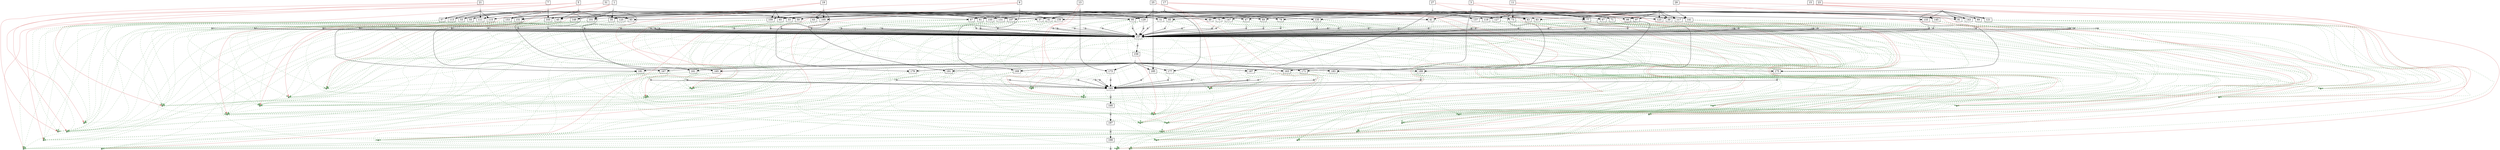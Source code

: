 strict digraph  {
	node [label="\N"];
	1	 [height=0,
		shape=rect,
		size=13.24,
		width=0];
	2	 [fillcolor=gray,
		height=0.1,
		label="",
		shape=rect,
		size=0,
		style=filled,
		width=0.1];
	1 -> 2	 [color=gray,
		size=12559676.0];
	201	 [fillcolor="#88bb88",
		height=0.1,
		label="",
		shape=rect,
		size=0,
		style=filled,
		width=0.1];
	1 -> 201	 [color="#dd7777",
		size=3595244.0,
		weight=0];
	202	 [fillcolor="#88bb88",
		height=0.1,
		label="",
		shape=rect,
		size=0,
		style=filled,
		width=0.1];
	1 -> 202	 [color="#dd7777",
		size=3595244.0,
		weight=0];
	33	 [height=0,
		shape=rect,
		size=10.71,
		width=0];
	2 -> 33	 [size=0];
	35	 [height=0,
		shape=rect,
		size=10.65,
		width=0];
	2 -> 35	 [size=0];
	37	 [height=0,
		shape=rect,
		size=10.62,
		width=0];
	2 -> 37	 [size=0];
	101	 [height=0,
		shape=rect,
		size=10.54,
		width=0];
	2 -> 101	 [size=0];
	111	 [height=0,
		shape=rect,
		size=10.59,
		width=0];
	2 -> 111	 [size=0];
	149	 [height=0,
		shape=rect,
		size=10.7,
		width=0];
	2 -> 149	 [size=0];
	161	 [height=0,
		shape=rect,
		size=10.48,
		width=0];
	2 -> 161	 [size=0];
	3	 [height=0,
		shape=rect,
		size=13.52,
		width=0];
	4	 [fillcolor=gray,
		height=0.1,
		label="",
		shape=rect,
		size=0,
		style=filled,
		width=0.1];
	3 -> 4	 [color=gray,
		size=12541930.0];
	203	 [fillcolor="#88bb88",
		height=0.1,
		label="",
		shape=rect,
		size=0,
		style=filled,
		width=0.1];
	3 -> 203	 [color="#dd7777",
		size=3595244.0,
		weight=0];
	204	 [fillcolor="#88bb88",
		height=0.1,
		label="",
		shape=rect,
		size=0,
		style=filled,
		width=0.1];
	3 -> 204	 [color="#dd7777",
		size=3595244.0,
		weight=0];
	4 -> 37	 [size=0];
	39	 [height=0,
		shape=rect,
		size=10.57,
		width=0];
	4 -> 39	 [size=0];
	41	 [height=0,
		shape=rect,
		size=10.63,
		width=0];
	4 -> 41	 [size=0];
	43	 [height=0,
		shape=rect,
		size=10.49,
		width=0];
	4 -> 43	 [size=0];
	67	 [height=0,
		shape=rect,
		size=10.43,
		width=0];
	4 -> 67	 [size=0];
	79	 [height=0,
		shape=rect,
		size=10.59,
		width=0];
	4 -> 79	 [size=0];
	117	 [height=0,
		shape=rect,
		size=10.41,
		width=0];
	4 -> 117	 [size=0];
	163	 [height=0,
		shape=rect,
		size=10.86,
		width=0];
	4 -> 163	 [size=0];
	5	 [height=0,
		shape=rect,
		size=13.8,
		width=0];
	6	 [fillcolor=gray,
		height=0.1,
		label="",
		shape=rect,
		size=0,
		style=filled,
		width=0.1];
	5 -> 6	 [color=gray,
		size=12527704.0];
	205	 [fillcolor="#88bb88",
		height=0.1,
		label="",
		shape=rect,
		size=0,
		style=filled,
		width=0.1];
	5 -> 205	 [color="#dd7777",
		size=3595244.0,
		weight=0];
	206	 [fillcolor="#88bb88",
		height=0.1,
		label="",
		shape=rect,
		size=0,
		style=filled,
		width=0.1];
	5 -> 206	 [color="#dd7777",
		size=3595244.0,
		weight=0];
	45	 [height=0,
		shape=rect,
		size=10.56,
		width=0];
	6 -> 45	 [size=0];
	47	 [height=0,
		shape=rect,
		size=10.52,
		width=0];
	6 -> 47	 [size=0];
	49	 [height=0,
		shape=rect,
		size=10.4,
		width=0];
	6 -> 49	 [size=0];
	51	 [height=0,
		shape=rect,
		size=10.62,
		width=0];
	6 -> 51	 [size=0];
	53	 [height=0,
		shape=rect,
		size=10.49,
		width=0];
	6 -> 53	 [size=0];
	113	 [height=0,
		shape=rect,
		size=10.65,
		width=0];
	6 -> 113	 [size=0];
	151	 [height=0,
		shape=rect,
		size=10.59,
		width=0];
	6 -> 151	 [size=0];
	165	 [height=0,
		shape=rect,
		size=10.76,
		width=0];
	6 -> 165	 [size=0];
	7	 [height=0,
		shape=rect,
		size=13.16,
		width=0];
	8	 [fillcolor=gray,
		height=0.1,
		label="",
		shape=rect,
		size=0,
		style=filled,
		width=0.1];
	7 -> 8	 [color=gray,
		size=12561190.0];
	207	 [fillcolor="#88bb88",
		height=0.1,
		label="",
		shape=rect,
		size=0,
		style=filled,
		width=0.1];
	7 -> 207	 [color="#dd7777",
		size=3595244.0,
		weight=0];
	208	 [fillcolor="#88bb88",
		height=0.1,
		label="",
		shape=rect,
		size=0,
		style=filled,
		width=0.1];
	7 -> 208	 [color="#dd7777",
		size=3595244.0,
		weight=0];
	8 -> 53	 [size=0];
	55	 [height=0,
		shape=rect,
		size=10.75,
		width=0];
	8 -> 55	 [size=0];
	57	 [height=0,
		shape=rect,
		size=10.6,
		width=0];
	8 -> 57	 [size=0];
	59	 [height=0,
		shape=rect,
		size=10.71,
		width=0];
	8 -> 59	 [size=0];
	93	 [height=0,
		shape=rect,
		size=10.59,
		width=0];
	8 -> 93	 [size=0];
	103	 [height=0,
		shape=rect,
		size=10.57,
		width=0];
	8 -> 103	 [size=0];
	125	 [height=0,
		shape=rect,
		size=10.74,
		width=0];
	8 -> 125	 [size=0];
	153	 [height=0,
		shape=rect,
		size=10.55,
		width=0];
	8 -> 153	 [size=0];
	167	 [height=0,
		shape=rect,
		size=10.61,
		width=0];
	8 -> 167	 [size=0];
	9	 [height=0,
		shape=rect,
		size=13.64,
		width=0];
	10	 [fillcolor=gray,
		height=0.1,
		label="",
		shape=rect,
		size=0,
		style=filled,
		width=0.1];
	9 -> 10	 [color=gray,
		size=12554502.0];
	209	 [fillcolor="#88bb88",
		height=0.1,
		label="",
		shape=rect,
		size=0,
		style=filled,
		width=0.1];
	9 -> 209	 [color="#dd7777",
		size=3595244.0,
		weight=0];
	210	 [fillcolor="#88bb88",
		height=0.1,
		label="",
		shape=rect,
		size=0,
		style=filled,
		width=0.1];
	9 -> 210	 [color="#dd7777",
		size=3595244.0,
		weight=0];
	10 -> 45	 [size=0];
	61	 [height=0,
		shape=rect,
		size=10.78,
		width=0];
	10 -> 61	 [size=0];
	63	 [height=0,
		shape=rect,
		size=10.54,
		width=0];
	10 -> 63	 [size=0];
	65	 [height=0,
		shape=rect,
		size=10.69,
		width=0];
	10 -> 65	 [size=0];
	69	 [height=0,
		shape=rect,
		size=10.68,
		width=0];
	10 -> 69	 [size=0];
	95	 [height=0,
		shape=rect,
		size=10.69,
		width=0];
	10 -> 95	 [size=0];
	105	 [height=0,
		shape=rect,
		size=10.51,
		width=0];
	10 -> 105	 [size=0];
	119	 [height=0,
		shape=rect,
		size=10.55,
		width=0];
	10 -> 119	 [size=0];
	169	 [height=0,
		shape=rect,
		size=10.79,
		width=0];
	10 -> 169	 [size=0];
	11	 [height=0,
		shape=rect,
		size=13.66,
		width=0];
	12	 [fillcolor=gray,
		height=0.1,
		label="",
		shape=rect,
		size=0,
		style=filled,
		width=0.1];
	11 -> 12	 [color=gray,
		size=12520938.0];
	211	 [fillcolor="#88bb88",
		height=0.1,
		label="",
		shape=rect,
		size=0,
		style=filled,
		width=0.1];
	11 -> 211	 [color="#dd7777",
		size=3595244.0,
		weight=0];
	212	 [fillcolor="#88bb88",
		height=0.1,
		label="",
		shape=rect,
		size=0,
		style=filled,
		width=0.1];
	11 -> 212	 [color="#dd7777",
		size=3595244.0,
		weight=0];
	12 -> 67	 [size=0];
	12 -> 69	 [size=0];
	71	 [height=0,
		shape=rect,
		size=10.47,
		width=0];
	12 -> 71	 [size=0];
	73	 [height=0,
		shape=rect,
		size=10.59,
		width=0];
	12 -> 73	 [size=0];
	75	 [height=0,
		shape=rect,
		size=10.52,
		width=0];
	12 -> 75	 [size=0];
	77	 [height=0,
		shape=rect,
		size=10.82,
		width=0];
	12 -> 77	 [size=0];
	127	 [height=0,
		shape=rect,
		size=10.72,
		width=0];
	12 -> 127	 [size=0];
	141	 [height=0,
		shape=rect,
		size=10.51,
		width=0];
	12 -> 141	 [size=0];
	171	 [height=0,
		shape=rect,
		size=10.58,
		width=0];
	12 -> 171	 [size=0];
	13	 [height=0,
		shape=rect,
		size=13.67,
		width=0];
	14	 [fillcolor=gray,
		height=0.1,
		label="",
		shape=rect,
		size=0,
		style=filled,
		width=0.1];
	13 -> 14	 [color=gray,
		size=12539372.0];
	213	 [fillcolor="#88bb88",
		height=0.1,
		label="",
		shape=rect,
		size=0,
		style=filled,
		width=0.1];
	13 -> 213	 [color="#dd7777",
		size=3595244.0,
		weight=0];
	214	 [fillcolor="#88bb88",
		height=0.1,
		label="",
		shape=rect,
		size=0,
		style=filled,
		width=0.1];
	13 -> 214	 [color="#dd7777",
		size=3595244.0,
		weight=0];
	14 -> 33	 [size=0];
	14 -> 61	 [size=0];
	14 -> 79	 [size=0];
	81	 [height=0,
		shape=rect,
		size=10.64,
		width=0];
	14 -> 81	 [size=0];
	83	 [height=0,
		shape=rect,
		size=10.73,
		width=0];
	14 -> 83	 [size=0];
	85	 [height=0,
		shape=rect,
		size=10.56,
		width=0];
	14 -> 85	 [size=0];
	87	 [height=0,
		shape=rect,
		size=10.68,
		width=0];
	14 -> 87	 [size=0];
	129	 [height=0,
		shape=rect,
		size=10.58,
		width=0];
	14 -> 129	 [size=0];
	173	 [height=0,
		shape=rect,
		size=10.68,
		width=0];
	14 -> 173	 [size=0];
	15	 [height=0,
		shape=rect,
		size=13.33,
		width=0];
	16	 [fillcolor=gray,
		height=0.1,
		label="",
		shape=rect,
		size=0,
		style=filled,
		width=0.1];
	15 -> 16	 [color=gray,
		size=12544410.0];
	215	 [fillcolor="#88bb88",
		height=0.1,
		label="",
		shape=rect,
		size=0,
		style=filled,
		width=0.1];
	15 -> 215	 [color="#dd7777",
		size=3595244.0,
		weight=0];
	216	 [fillcolor="#88bb88",
		height=0.1,
		label="",
		shape=rect,
		size=0,
		style=filled,
		width=0.1];
	15 -> 216	 [color="#dd7777",
		size=3595244.0,
		weight=0];
	16 -> 47	 [size=0];
	89	 [height=0,
		shape=rect,
		size=10.57,
		width=0];
	16 -> 89	 [size=0];
	91	 [height=0,
		shape=rect,
		size=10.66,
		width=0];
	16 -> 91	 [size=0];
	121	 [height=0,
		shape=rect,
		size=10.72,
		width=0];
	16 -> 121	 [size=0];
	133	 [height=0,
		shape=rect,
		size=10.53,
		width=0];
	16 -> 133	 [size=0];
	143	 [height=0,
		shape=rect,
		size=10.48,
		width=0];
	16 -> 143	 [size=0];
	175	 [height=0,
		shape=rect,
		size=10.72,
		width=0];
	16 -> 175	 [size=0];
	17	 [height=0,
		shape=rect,
		size=13.17,
		width=0];
	18	 [fillcolor=gray,
		height=0.1,
		label="",
		shape=rect,
		size=0,
		style=filled,
		width=0.1];
	17 -> 18	 [color=gray,
		size=12548296.0];
	217	 [fillcolor="#88bb88",
		height=0.1,
		label="",
		shape=rect,
		size=0,
		style=filled,
		width=0.1];
	17 -> 217	 [color="#dd7777",
		size=3595244.0,
		weight=0];
	218	 [fillcolor="#88bb88",
		height=0.1,
		label="",
		shape=rect,
		size=0,
		style=filled,
		width=0.1];
	17 -> 218	 [color="#dd7777",
		size=3595244.0,
		weight=0];
	18 -> 73	 [size=0];
	18 -> 93	 [size=0];
	18 -> 95	 [size=0];
	97	 [height=0,
		shape=rect,
		size=10.66,
		width=0];
	18 -> 97	 [size=0];
	99	 [height=0,
		shape=rect,
		size=10.48,
		width=0];
	18 -> 99	 [size=0];
	107	 [height=0,
		shape=rect,
		size=10.66,
		width=0];
	18 -> 107	 [size=0];
	155	 [height=0,
		shape=rect,
		size=10.52,
		width=0];
	18 -> 155	 [size=0];
	177	 [height=0,
		shape=rect,
		size=10.92,
		width=0];
	18 -> 177	 [size=0];
	19	 [height=0,
		shape=rect,
		size=13.35,
		width=0];
	20	 [fillcolor=gray,
		height=0.1,
		label="",
		shape=rect,
		size=0,
		style=filled,
		width=0.1];
	19 -> 20	 [color=gray,
		size=12561930.0];
	219	 [fillcolor="#88bb88",
		height=0.1,
		label="",
		shape=rect,
		size=0,
		style=filled,
		width=0.1];
	19 -> 219	 [color="#dd7777",
		size=3595244.0,
		weight=0];
	220	 [fillcolor="#88bb88",
		height=0.1,
		label="",
		shape=rect,
		size=0,
		style=filled,
		width=0.1];
	19 -> 220	 [color="#dd7777",
		size=3595244.0,
		weight=0];
	20 -> 35	 [size=0];
	20 -> 63	 [size=0];
	20 -> 75	 [size=0];
	20 -> 81	 [size=0];
	20 -> 101	 [size=0];
	20 -> 103	 [size=0];
	20 -> 105	 [size=0];
	20 -> 107	 [size=0];
	109	 [height=0,
		shape=rect,
		size=10.53,
		width=0];
	20 -> 109	 [size=0];
	131	 [height=0,
		shape=rect,
		size=10.74,
		width=0];
	20 -> 131	 [size=0];
	179	 [height=0,
		shape=rect,
		size=11.01,
		width=0];
	20 -> 179	 [size=0];
	21	 [height=0,
		shape=rect,
		size=13.41,
		width=0];
	22	 [fillcolor=gray,
		height=0.1,
		label="",
		shape=rect,
		size=0,
		style=filled,
		width=0.1];
	21 -> 22	 [color=gray,
		size=12562628.0];
	221	 [fillcolor="#88bb88",
		height=0.1,
		label="",
		shape=rect,
		size=0,
		style=filled,
		width=0.1];
	21 -> 221	 [color="#dd7777",
		size=3595244.0,
		weight=0];
	222	 [fillcolor="#88bb88",
		height=0.1,
		label="",
		shape=rect,
		size=0,
		style=filled,
		width=0.1];
	21 -> 222	 [color="#dd7777",
		size=3595244.0,
		weight=0];
	22 -> 57	 [size=0];
	22 -> 111	 [size=0];
	22 -> 113	 [size=0];
	115	 [height=0,
		shape=rect,
		size=10.54,
		width=0];
	22 -> 115	 [size=0];
	181	 [height=0,
		shape=rect,
		size=10.81,
		width=0];
	22 -> 181	 [size=0];
	23	 [height=0,
		shape=rect,
		size=13.61,
		width=0];
	24	 [fillcolor=gray,
		height=0.1,
		label="",
		shape=rect,
		size=0,
		style=filled,
		width=0.1];
	23 -> 24	 [color=gray,
		size=12573170.0];
	223	 [fillcolor="#88bb88",
		height=0.1,
		label="",
		shape=rect,
		size=0,
		style=filled,
		width=0.1];
	23 -> 223	 [color="#dd7777",
		size=3595244.0,
		weight=0];
	224	 [fillcolor="#88bb88",
		height=0.1,
		label="",
		shape=rect,
		size=0,
		style=filled,
		width=0.1];
	23 -> 224	 [color="#dd7777",
		size=3595244.0,
		weight=0];
	24 -> 39	 [size=0];
	24 -> 49	 [size=0];
	24 -> 83	 [size=0];
	24 -> 97	 [size=0];
	24 -> 117	 [size=0];
	24 -> 119	 [size=0];
	24 -> 121	 [size=0];
	123	 [height=0,
		shape=rect,
		size=10.53,
		width=0];
	24 -> 123	 [size=0];
	145	 [height=0,
		shape=rect,
		size=10.67,
		width=0];
	24 -> 145	 [size=0];
	183	 [height=0,
		shape=rect,
		size=11.04,
		width=0];
	24 -> 183	 [size=0];
	25	 [height=0,
		shape=rect,
		size=13.45,
		width=0];
	26	 [fillcolor=gray,
		height=0.1,
		label="",
		shape=rect,
		size=0,
		style=filled,
		width=0.1];
	25 -> 26	 [color=gray,
		size=12569920.0];
	225	 [fillcolor="#88bb88",
		height=0.1,
		label="",
		shape=rect,
		size=0,
		style=filled,
		width=0.1];
	25 -> 225	 [color="#dd7777",
		size=3595244.0,
		weight=0];
	226	 [fillcolor="#88bb88",
		height=0.1,
		label="",
		shape=rect,
		size=0,
		style=filled,
		width=0.1];
	25 -> 226	 [color="#dd7777",
		size=3595244.0,
		weight=0];
	26 -> 41	 [size=0];
	26 -> 125	 [size=0];
	26 -> 127	 [size=0];
	26 -> 129	 [size=0];
	26 -> 131	 [size=0];
	135	 [height=0,
		shape=rect,
		size=10.42,
		width=0];
	26 -> 135	 [size=0];
	185	 [height=0,
		shape=rect,
		size=10.78,
		width=0];
	26 -> 185	 [size=0];
	27	 [height=0,
		shape=rect,
		size=13.67,
		width=0];
	28	 [fillcolor=gray,
		height=0.1,
		label="",
		shape=rect,
		size=0,
		style=filled,
		width=0.1];
	27 -> 28	 [color=gray,
		size=12533066.0];
	227	 [fillcolor="#88bb88",
		height=0.1,
		label="",
		shape=rect,
		size=0,
		style=filled,
		width=0.1];
	27 -> 227	 [color="#dd7777",
		size=3595244.0,
		weight=0];
	228	 [fillcolor="#88bb88",
		height=0.1,
		label="",
		shape=rect,
		size=0,
		style=filled,
		width=0.1];
	27 -> 228	 [color="#dd7777",
		size=3595244.0,
		weight=0];
	28 -> 43	 [size=0];
	28 -> 59	 [size=0];
	28 -> 77	 [size=0];
	28 -> 85	 [size=0];
	28 -> 123	 [size=0];
	28 -> 133	 [size=0];
	28 -> 135	 [size=0];
	137	 [height=0,
		shape=rect,
		size=10.63,
		width=0];
	28 -> 137	 [size=0];
	139	 [height=0,
		shape=rect,
		size=10.48,
		width=0];
	28 -> 139	 [size=0];
	187	 [height=0,
		shape=rect,
		size=10.66,
		width=0];
	28 -> 187	 [size=0];
	29	 [height=0,
		shape=rect,
		size=13.76,
		width=0];
	30	 [fillcolor=gray,
		height=0.1,
		label="",
		shape=rect,
		size=0,
		style=filled,
		width=0.1];
	29 -> 30	 [color=gray,
		size=12571720.0];
	229	 [fillcolor="#88bb88",
		height=0.1,
		label="",
		shape=rect,
		size=0,
		style=filled,
		width=0.1];
	29 -> 229	 [color="#dd7777",
		size=3595244.0,
		weight=0];
	230	 [fillcolor="#88bb88",
		height=0.1,
		label="",
		shape=rect,
		size=0,
		style=filled,
		width=0.1];
	29 -> 230	 [color="#dd7777",
		size=3595244.0,
		weight=0];
	30 -> 51	 [size=0];
	30 -> 91	 [size=0];
	30 -> 99	 [size=0];
	30 -> 141	 [size=0];
	30 -> 143	 [size=0];
	30 -> 145	 [size=0];
	147	 [height=0,
		shape=rect,
		size=10.56,
		width=0];
	30 -> 147	 [size=0];
	189	 [height=0,
		shape=rect,
		size=10.76,
		width=0];
	30 -> 189	 [size=0];
	31	 [height=0,
		shape=rect,
		size=13.49,
		width=0];
	32	 [fillcolor=gray,
		height=0.1,
		label="",
		shape=rect,
		size=0,
		style=filled,
		width=0.1];
	31 -> 32	 [color=gray,
		size=12518808.0];
	231	 [fillcolor="#88bb88",
		height=0.1,
		label="",
		shape=rect,
		size=0,
		style=filled,
		width=0.1];
	31 -> 231	 [color="#dd7777",
		size=3595244.0,
		weight=0];
	232	 [fillcolor="#88bb88",
		height=0.1,
		label="",
		shape=rect,
		size=0,
		style=filled,
		width=0.1];
	31 -> 232	 [color="#dd7777",
		size=3595244.0,
		weight=0];
	32 -> 65	 [size=0];
	32 -> 87	 [size=0];
	32 -> 109	 [size=0];
	32 -> 115	 [size=0];
	32 -> 139	 [size=0];
	32 -> 147	 [size=0];
	32 -> 149	 [size=0];
	32 -> 151	 [size=0];
	32 -> 153	 [size=0];
	32 -> 155	 [size=0];
	191	 [height=0,
		shape=rect,
		size=10.77,
		width=0];
	32 -> 191	 [size=0];
	34	 [fillcolor=gray,
		height=0.1,
		label="",
		shape=rect,
		size=0,
		style=filled,
		width=0.1];
	33 -> 34	 [color=gray,
		size=16852804.0];
	33 -> 201	 [color="#77aa77",
		size=0,
		style=dashed,
		weight=0];
	33 -> 202	 [color="#77aa77",
		size=0,
		style=dashed,
		weight=0];
	33 -> 213	 [color="#77aa77",
		size=0,
		style=dashed,
		weight=0];
	33 -> 214	 [color="#77aa77",
		size=0,
		style=dashed,
		weight=0];
	157	 [height=0,
		shape=rect,
		size=4.96,
		width=0];
	34 -> 157	 [size=198220.0];
	36	 [fillcolor=gray,
		height=0.1,
		label="",
		shape=rect,
		size=0,
		style=filled,
		width=0.1];
	35 -> 36	 [color=gray,
		size=16875362.0];
	35 -> 201	 [color="#77aa77",
		size=0,
		style=dashed,
		weight=0];
	35 -> 202	 [color="#77aa77",
		size=0,
		style=dashed,
		weight=0];
	35 -> 219	 [color="#77aa77",
		size=0,
		style=dashed,
		weight=0];
	35 -> 220	 [color="#77aa77",
		size=0,
		style=dashed,
		weight=0];
	36 -> 157	 [size=198220.0];
	38	 [fillcolor=gray,
		height=0.1,
		label="",
		shape=rect,
		size=0,
		style=filled,
		width=0.1];
	37 -> 38	 [color=gray,
		size=16855362.0];
	37 -> 201	 [color="#77aa77",
		size=0,
		style=dashed,
		weight=0];
	37 -> 202	 [color="#77aa77",
		size=0,
		style=dashed,
		weight=0];
	37 -> 203	 [color="#77aa77",
		size=0,
		style=dashed,
		weight=0];
	37 -> 204	 [color="#77aa77",
		size=0,
		style=dashed,
		weight=0];
	38 -> 157	 [size=198220.0];
	40	 [fillcolor=gray,
		height=0.1,
		label="",
		shape=rect,
		size=0,
		style=filled,
		width=0.1];
	39 -> 40	 [color=gray,
		size=16868856.0];
	39 -> 203	 [color="#77aa77",
		size=0,
		style=dashed,
		weight=0];
	39 -> 204	 [color="#77aa77",
		size=0,
		style=dashed,
		weight=0];
	39 -> 223	 [color="#77aa77",
		size=0,
		style=dashed,
		weight=0];
	39 -> 224	 [color="#77aa77",
		size=0,
		style=dashed,
		weight=0];
	40 -> 157	 [size=198220.0];
	42	 [fillcolor=gray,
		height=0.1,
		label="",
		shape=rect,
		size=0,
		style=filled,
		width=0.1];
	41 -> 42	 [color=gray,
		size=16865606.0];
	41 -> 203	 [color="#77aa77",
		size=0,
		style=dashed,
		weight=0];
	41 -> 204	 [color="#77aa77",
		size=0,
		style=dashed,
		weight=0];
	41 -> 225	 [color="#77aa77",
		size=0,
		style=dashed,
		weight=0];
	41 -> 226	 [color="#77aa77",
		size=0,
		style=dashed,
		weight=0];
	42 -> 157	 [size=198220.0];
	44	 [fillcolor=gray,
		height=0.1,
		label="",
		shape=rect,
		size=0,
		style=filled,
		width=0.1];
	43 -> 44	 [color=gray,
		size=16828752.0];
	43 -> 203	 [color="#77aa77",
		size=0,
		style=dashed,
		weight=0];
	43 -> 204	 [color="#77aa77",
		size=0,
		style=dashed,
		weight=0];
	43 -> 227	 [color="#77aa77",
		size=0,
		style=dashed,
		weight=0];
	43 -> 228	 [color="#77aa77",
		size=0,
		style=dashed,
		weight=0];
	44 -> 157	 [size=198220.0];
	46	 [fillcolor=gray,
		height=0.1,
		label="",
		shape=rect,
		size=0,
		style=filled,
		width=0.1];
	45 -> 46	 [color=gray,
		size=16835962.0];
	45 -> 205	 [color="#77aa77",
		size=0,
		style=dashed,
		weight=0];
	45 -> 206	 [color="#77aa77",
		size=0,
		style=dashed,
		weight=0];
	45 -> 209	 [color="#77aa77",
		size=0,
		style=dashed,
		weight=0];
	45 -> 210	 [color="#77aa77",
		size=0,
		style=dashed,
		weight=0];
	46 -> 157	 [size=198220.0];
	48	 [fillcolor=gray,
		height=0.1,
		label="",
		shape=rect,
		size=0,
		style=filled,
		width=0.1];
	47 -> 48	 [color=gray,
		size=16825870.0];
	47 -> 205	 [color="#77aa77",
		size=0,
		style=dashed,
		weight=0];
	47 -> 206	 [color="#77aa77",
		size=0,
		style=dashed,
		weight=0];
	47 -> 215	 [color="#77aa77",
		size=0,
		style=dashed,
		weight=0];
	47 -> 216	 [color="#77aa77",
		size=0,
		style=dashed,
		weight=0];
	48 -> 157	 [size=198220.0];
	50	 [fillcolor=gray,
		height=0.1,
		label="",
		shape=rect,
		size=0,
		style=filled,
		width=0.1];
	49 -> 50	 [color=gray,
		size=16854630.0];
	49 -> 205	 [color="#77aa77",
		size=0,
		style=dashed,
		weight=0];
	49 -> 206	 [color="#77aa77",
		size=0,
		style=dashed,
		weight=0];
	49 -> 223	 [color="#77aa77",
		size=0,
		style=dashed,
		weight=0];
	49 -> 224	 [color="#77aa77",
		size=0,
		style=dashed,
		weight=0];
	50 -> 157	 [size=198220.0];
	52	 [fillcolor=gray,
		height=0.1,
		label="",
		shape=rect,
		size=0,
		style=filled,
		width=0.1];
	51 -> 52	 [color=gray,
		size=16853180.0];
	51 -> 205	 [color="#77aa77",
		size=0,
		style=dashed,
		weight=0];
	51 -> 206	 [color="#77aa77",
		size=0,
		style=dashed,
		weight=0];
	51 -> 229	 [color="#77aa77",
		size=0,
		style=dashed,
		weight=0];
	51 -> 230	 [color="#77aa77",
		size=0,
		style=dashed,
		weight=0];
	52 -> 157	 [size=198220.0];
	54	 [fillcolor=gray,
		height=0.1,
		label="",
		shape=rect,
		size=0,
		style=filled,
		width=0.1];
	53 -> 54	 [color=gray,
		size=16842650.0];
	53 -> 205	 [color="#77aa77",
		size=0,
		style=dashed,
		weight=0];
	53 -> 206	 [color="#77aa77",
		size=0,
		style=dashed,
		weight=0];
	53 -> 207	 [color="#77aa77",
		size=0,
		style=dashed,
		weight=0];
	53 -> 208	 [color="#77aa77",
		size=0,
		style=dashed,
		weight=0];
	54 -> 157	 [size=198220.0];
	56	 [fillcolor=gray,
		height=0.1,
		label="",
		shape=rect,
		size=0,
		style=filled,
		width=0.1];
	55 -> 56	 [color=gray,
		size=8537330.0];
	55 -> 207	 [color="#77aa77",
		size=0,
		style=dashed,
		weight=0];
	55 -> 208	 [color="#77aa77",
		size=0,
		style=dashed,
		weight=0];
	56 -> 157	 [size=198220.0];
	58	 [fillcolor=gray,
		height=0.1,
		label="",
		shape=rect,
		size=0,
		style=filled,
		width=0.1];
	57 -> 58	 [color=gray,
		size=16877574.0];
	57 -> 207	 [color="#77aa77",
		size=0,
		style=dashed,
		weight=0];
	57 -> 208	 [color="#77aa77",
		size=0,
		style=dashed,
		weight=0];
	57 -> 221	 [color="#77aa77",
		size=0,
		style=dashed,
		weight=0];
	57 -> 222	 [color="#77aa77",
		size=0,
		style=dashed,
		weight=0];
	58 -> 157	 [size=198220.0];
	60	 [fillcolor=gray,
		height=0.1,
		label="",
		shape=rect,
		size=0,
		style=filled,
		width=0.1];
	59 -> 60	 [color=gray,
		size=16848012.0];
	59 -> 207	 [color="#77aa77",
		size=0,
		style=dashed,
		weight=0];
	59 -> 208	 [color="#77aa77",
		size=0,
		style=dashed,
		weight=0];
	59 -> 227	 [color="#77aa77",
		size=0,
		style=dashed,
		weight=0];
	59 -> 228	 [color="#77aa77",
		size=0,
		style=dashed,
		weight=0];
	60 -> 157	 [size=198220.0];
	62	 [fillcolor=gray,
		height=0.1,
		label="",
		shape=rect,
		size=0,
		style=filled,
		width=0.1];
	61 -> 62	 [color=gray,
		size=16847630.0];
	61 -> 209	 [color="#77aa77",
		size=0,
		style=dashed,
		weight=0];
	61 -> 210	 [color="#77aa77",
		size=0,
		style=dashed,
		weight=0];
	61 -> 213	 [color="#77aa77",
		size=0,
		style=dashed,
		weight=0];
	61 -> 214	 [color="#77aa77",
		size=0,
		style=dashed,
		weight=0];
	62 -> 157	 [size=198220.0];
	64	 [fillcolor=gray,
		height=0.1,
		label="",
		shape=rect,
		size=0,
		style=filled,
		width=0.1];
	63 -> 64	 [color=gray,
		size=16870188.0];
	63 -> 209	 [color="#77aa77",
		size=0,
		style=dashed,
		weight=0];
	63 -> 210	 [color="#77aa77",
		size=0,
		style=dashed,
		weight=0];
	63 -> 219	 [color="#77aa77",
		size=0,
		style=dashed,
		weight=0];
	63 -> 220	 [color="#77aa77",
		size=0,
		style=dashed,
		weight=0];
	64 -> 157	 [size=198220.0];
	66	 [fillcolor=gray,
		height=0.1,
		label="",
		shape=rect,
		size=0,
		style=filled,
		width=0.1];
	65 -> 66	 [color=gray,
		size=16827066.0];
	65 -> 209	 [color="#77aa77",
		size=0,
		style=dashed,
		weight=0];
	65 -> 210	 [color="#77aa77",
		size=0,
		style=dashed,
		weight=0];
	65 -> 231	 [color="#77aa77",
		size=0,
		style=dashed,
		weight=0];
	65 -> 232	 [color="#77aa77",
		size=0,
		style=dashed,
		weight=0];
	66 -> 157	 [size=198220.0];
	68	 [fillcolor=gray,
		height=0.1,
		label="",
		shape=rect,
		size=0,
		style=filled,
		width=0.1];
	67 -> 68	 [color=gray,
		size=16816624.0];
	67 -> 203	 [color="#77aa77",
		size=0,
		style=dashed,
		weight=0];
	67 -> 204	 [color="#77aa77",
		size=0,
		style=dashed,
		weight=0];
	67 -> 211	 [color="#77aa77",
		size=0,
		style=dashed,
		weight=0];
	67 -> 212	 [color="#77aa77",
		size=0,
		style=dashed,
		weight=0];
	68 -> 157	 [size=198220.0];
	70	 [fillcolor=gray,
		height=0.1,
		label="",
		shape=rect,
		size=0,
		style=filled,
		width=0.1];
	69 -> 70	 [color=gray,
		size=16829196.0];
	69 -> 209	 [color="#77aa77",
		size=0,
		style=dashed,
		weight=0];
	69 -> 210	 [color="#77aa77",
		size=0,
		style=dashed,
		weight=0];
	69 -> 211	 [color="#77aa77",
		size=0,
		style=dashed,
		weight=0];
	69 -> 212	 [color="#77aa77",
		size=0,
		style=dashed,
		weight=0];
	70 -> 157	 [size=198220.0];
	72	 [fillcolor=gray,
		height=0.1,
		label="",
		shape=rect,
		size=0,
		style=filled,
		width=0.1];
	71 -> 72	 [color=gray,
		size=8497078.0];
	71 -> 211	 [color="#77aa77",
		size=0,
		style=dashed,
		weight=0];
	71 -> 212	 [color="#77aa77",
		size=0,
		style=dashed,
		weight=0];
	72 -> 157	 [size=198220.0];
	74	 [fillcolor=gray,
		height=0.1,
		label="",
		shape=rect,
		size=0,
		style=filled,
		width=0.1];
	73 -> 74	 [color=gray,
		size=16822990.0];
	73 -> 211	 [color="#77aa77",
		size=0,
		style=dashed,
		weight=0];
	73 -> 212	 [color="#77aa77",
		size=0,
		style=dashed,
		weight=0];
	73 -> 217	 [color="#77aa77",
		size=0,
		style=dashed,
		weight=0];
	73 -> 218	 [color="#77aa77",
		size=0,
		style=dashed,
		weight=0];
	74 -> 157	 [size=198220.0];
	76	 [fillcolor=gray,
		height=0.1,
		label="",
		shape=rect,
		size=0,
		style=filled,
		width=0.1];
	75 -> 76	 [color=gray,
		size=16836624.0];
	75 -> 211	 [color="#77aa77",
		size=0,
		style=dashed,
		weight=0];
	75 -> 212	 [color="#77aa77",
		size=0,
		style=dashed,
		weight=0];
	75 -> 219	 [color="#77aa77",
		size=0,
		style=dashed,
		weight=0];
	75 -> 220	 [color="#77aa77",
		size=0,
		style=dashed,
		weight=0];
	76 -> 157	 [size=198220.0];
	78	 [fillcolor=gray,
		height=0.1,
		label="",
		shape=rect,
		size=0,
		style=filled,
		width=0.1];
	77 -> 78	 [color=gray,
		size=16807760.0];
	77 -> 211	 [color="#77aa77",
		size=0,
		style=dashed,
		weight=0];
	77 -> 212	 [color="#77aa77",
		size=0,
		style=dashed,
		weight=0];
	77 -> 227	 [color="#77aa77",
		size=0,
		style=dashed,
		weight=0];
	77 -> 228	 [color="#77aa77",
		size=0,
		style=dashed,
		weight=0];
	78 -> 157	 [size=198220.0];
	80	 [fillcolor=gray,
		height=0.1,
		label="",
		shape=rect,
		size=0,
		style=filled,
		width=0.1];
	79 -> 80	 [color=gray,
		size=16835058.0];
	79 -> 203	 [color="#77aa77",
		size=0,
		style=dashed,
		weight=0];
	79 -> 204	 [color="#77aa77",
		size=0,
		style=dashed,
		weight=0];
	79 -> 213	 [color="#77aa77",
		size=0,
		style=dashed,
		weight=0];
	79 -> 214	 [color="#77aa77",
		size=0,
		style=dashed,
		weight=0];
	80 -> 157	 [size=198220.0];
	82	 [fillcolor=gray,
		height=0.1,
		label="",
		shape=rect,
		size=0,
		style=filled,
		width=0.1];
	81 -> 82	 [color=gray,
		size=16855058.0];
	81 -> 213	 [color="#77aa77",
		size=0,
		style=dashed,
		weight=0];
	81 -> 214	 [color="#77aa77",
		size=0,
		style=dashed,
		weight=0];
	81 -> 219	 [color="#77aa77",
		size=0,
		style=dashed,
		weight=0];
	81 -> 220	 [color="#77aa77",
		size=0,
		style=dashed,
		weight=0];
	82 -> 157	 [size=198220.0];
	84	 [fillcolor=gray,
		height=0.1,
		label="",
		shape=rect,
		size=0,
		style=filled,
		width=0.1];
	83 -> 84	 [color=gray,
		size=16866298.0];
	83 -> 213	 [color="#77aa77",
		size=0,
		style=dashed,
		weight=0];
	83 -> 214	 [color="#77aa77",
		size=0,
		style=dashed,
		weight=0];
	83 -> 223	 [color="#77aa77",
		size=0,
		style=dashed,
		weight=0];
	83 -> 224	 [color="#77aa77",
		size=0,
		style=dashed,
		weight=0];
	84 -> 157	 [size=198220.0];
	86	 [fillcolor=gray,
		height=0.1,
		label="",
		shape=rect,
		size=0,
		style=filled,
		width=0.1];
	85 -> 86	 [color=gray,
		size=16826194.0];
	85 -> 213	 [color="#77aa77",
		size=0,
		style=dashed,
		weight=0];
	85 -> 214	 [color="#77aa77",
		size=0,
		style=dashed,
		weight=0];
	85 -> 227	 [color="#77aa77",
		size=0,
		style=dashed,
		weight=0];
	85 -> 228	 [color="#77aa77",
		size=0,
		style=dashed,
		weight=0];
	86 -> 157	 [size=198220.0];
	88	 [fillcolor=gray,
		height=0.1,
		label="",
		shape=rect,
		size=0,
		style=filled,
		width=0.1];
	87 -> 88	 [color=gray,
		size=16811936.0];
	87 -> 213	 [color="#77aa77",
		size=0,
		style=dashed,
		weight=0];
	87 -> 214	 [color="#77aa77",
		size=0,
		style=dashed,
		weight=0];
	87 -> 231	 [color="#77aa77",
		size=0,
		style=dashed,
		weight=0];
	87 -> 232	 [color="#77aa77",
		size=0,
		style=dashed,
		weight=0];
	88 -> 157	 [size=198220.0];
	90	 [fillcolor=gray,
		height=0.1,
		label="",
		shape=rect,
		size=0,
		style=filled,
		width=0.1];
	89 -> 90	 [color=gray,
		size=8520550.0];
	89 -> 215	 [color="#77aa77",
		size=0,
		style=dashed,
		weight=0];
	89 -> 216	 [color="#77aa77",
		size=0,
		style=dashed,
		weight=0];
	90 -> 157	 [size=198220.0];
	92	 [fillcolor=gray,
		height=0.1,
		label="",
		shape=rect,
		size=0,
		style=filled,
		width=0.1];
	91 -> 92	 [color=gray,
		size=16869886.0];
	91 -> 215	 [color="#77aa77",
		size=0,
		style=dashed,
		weight=0];
	91 -> 216	 [color="#77aa77",
		size=0,
		style=dashed,
		weight=0];
	91 -> 229	 [color="#77aa77",
		size=0,
		style=dashed,
		weight=0];
	91 -> 230	 [color="#77aa77",
		size=0,
		style=dashed,
		weight=0];
	92 -> 157	 [size=198220.0];
	94	 [fillcolor=gray,
		height=0.1,
		label="",
		shape=rect,
		size=0,
		style=filled,
		width=0.1];
	93 -> 94	 [color=gray,
		size=16863242.0];
	93 -> 207	 [color="#77aa77",
		size=0,
		style=dashed,
		weight=0];
	93 -> 208	 [color="#77aa77",
		size=0,
		style=dashed,
		weight=0];
	93 -> 217	 [color="#77aa77",
		size=0,
		style=dashed,
		weight=0];
	93 -> 218	 [color="#77aa77",
		size=0,
		style=dashed,
		weight=0];
	94 -> 157	 [size=198220.0];
	96	 [fillcolor=gray,
		height=0.1,
		label="",
		shape=rect,
		size=0,
		style=filled,
		width=0.1];
	95 -> 96	 [color=gray,
		size=16856554.0];
	95 -> 209	 [color="#77aa77",
		size=0,
		style=dashed,
		weight=0];
	95 -> 210	 [color="#77aa77",
		size=0,
		style=dashed,
		weight=0];
	95 -> 217	 [color="#77aa77",
		size=0,
		style=dashed,
		weight=0];
	95 -> 218	 [color="#77aa77",
		size=0,
		style=dashed,
		weight=0];
	96 -> 157	 [size=198220.0];
	98	 [fillcolor=gray,
		height=0.1,
		label="",
		shape=rect,
		size=0,
		style=filled,
		width=0.1];
	97 -> 98	 [color=gray,
		size=16875222.0];
	97 -> 217	 [color="#77aa77",
		size=0,
		style=dashed,
		weight=0];
	97 -> 218	 [color="#77aa77",
		size=0,
		style=dashed,
		weight=0];
	97 -> 223	 [color="#77aa77",
		size=0,
		style=dashed,
		weight=0];
	97 -> 224	 [color="#77aa77",
		size=0,
		style=dashed,
		weight=0];
	98 -> 157	 [size=198220.0];
	100	 [fillcolor=gray,
		height=0.1,
		label="",
		shape=rect,
		size=0,
		style=filled,
		width=0.1];
	99 -> 100	 [color=gray,
		size=16873772.0];
	99 -> 217	 [color="#77aa77",
		size=0,
		style=dashed,
		weight=0];
	99 -> 218	 [color="#77aa77",
		size=0,
		style=dashed,
		weight=0];
	99 -> 229	 [color="#77aa77",
		size=0,
		style=dashed,
		weight=0];
	99 -> 230	 [color="#77aa77",
		size=0,
		style=dashed,
		weight=0];
	100 -> 157	 [size=198220.0];
	102	 [fillcolor=gray,
		height=0.1,
		label="",
		shape=rect,
		size=0,
		style=filled,
		width=0.1];
	101 -> 102	 [color=gray,
		size=16875362.0];
	101 -> 201	 [color="#77aa77",
		size=0,
		style=dashed,
		weight=0];
	101 -> 202	 [color="#77aa77",
		size=0,
		style=dashed,
		weight=0];
	101 -> 219	 [color="#77aa77",
		size=0,
		style=dashed,
		weight=0];
	101 -> 220	 [color="#77aa77",
		size=0,
		style=dashed,
		weight=0];
	102 -> 157	 [size=198220.0];
	104	 [fillcolor=gray,
		height=0.1,
		label="",
		shape=rect,
		size=0,
		style=filled,
		width=0.1];
	103 -> 104	 [color=gray,
		size=16876876.0];
	103 -> 207	 [color="#77aa77",
		size=0,
		style=dashed,
		weight=0];
	103 -> 208	 [color="#77aa77",
		size=0,
		style=dashed,
		weight=0];
	103 -> 219	 [color="#77aa77",
		size=0,
		style=dashed,
		weight=0];
	103 -> 220	 [color="#77aa77",
		size=0,
		style=dashed,
		weight=0];
	104 -> 157	 [size=198220.0];
	106	 [fillcolor=gray,
		height=0.1,
		label="",
		shape=rect,
		size=0,
		style=filled,
		width=0.1];
	105 -> 106	 [color=gray,
		size=16870188.0];
	105 -> 209	 [color="#77aa77",
		size=0,
		style=dashed,
		weight=0];
	105 -> 210	 [color="#77aa77",
		size=0,
		style=dashed,
		weight=0];
	105 -> 219	 [color="#77aa77",
		size=0,
		style=dashed,
		weight=0];
	105 -> 220	 [color="#77aa77",
		size=0,
		style=dashed,
		weight=0];
	106 -> 157	 [size=198220.0];
	108	 [fillcolor=gray,
		height=0.1,
		label="",
		shape=rect,
		size=0,
		style=filled,
		width=0.1];
	107 -> 108	 [color=gray,
		size=16863982.0];
	107 -> 217	 [color="#77aa77",
		size=0,
		style=dashed,
		weight=0];
	107 -> 218	 [color="#77aa77",
		size=0,
		style=dashed,
		weight=0];
	107 -> 219	 [color="#77aa77",
		size=0,
		style=dashed,
		weight=0];
	107 -> 220	 [color="#77aa77",
		size=0,
		style=dashed,
		weight=0];
	108 -> 157	 [size=198220.0];
	110	 [fillcolor=gray,
		height=0.1,
		label="",
		shape=rect,
		size=0,
		style=filled,
		width=0.1];
	109 -> 110	 [color=gray,
		size=16834494.0];
	109 -> 219	 [color="#77aa77",
		size=0,
		style=dashed,
		weight=0];
	109 -> 220	 [color="#77aa77",
		size=0,
		style=dashed,
		weight=0];
	109 -> 231	 [color="#77aa77",
		size=0,
		style=dashed,
		weight=0];
	109 -> 232	 [color="#77aa77",
		size=0,
		style=dashed,
		weight=0];
	110 -> 157	 [size=198220.0];
	112	 [fillcolor=gray,
		height=0.1,
		label="",
		shape=rect,
		size=0,
		style=filled,
		width=0.1];
	111 -> 112	 [color=gray,
		size=16876060.0];
	111 -> 201	 [color="#77aa77",
		size=0,
		style=dashed,
		weight=0];
	111 -> 202	 [color="#77aa77",
		size=0,
		style=dashed,
		weight=0];
	111 -> 221	 [color="#77aa77",
		size=0,
		style=dashed,
		weight=0];
	111 -> 222	 [color="#77aa77",
		size=0,
		style=dashed,
		weight=0];
	112 -> 157	 [size=198220.0];
	114	 [fillcolor=gray,
		height=0.1,
		label="",
		shape=rect,
		size=0,
		style=filled,
		width=0.1];
	113 -> 114	 [color=gray,
		size=16844088.0];
	113 -> 205	 [color="#77aa77",
		size=0,
		style=dashed,
		weight=0];
	113 -> 206	 [color="#77aa77",
		size=0,
		style=dashed,
		weight=0];
	113 -> 221	 [color="#77aa77",
		size=0,
		style=dashed,
		weight=0];
	113 -> 222	 [color="#77aa77",
		size=0,
		style=dashed,
		weight=0];
	114 -> 157	 [size=198220.0];
	116	 [fillcolor=gray,
		height=0.1,
		label="",
		shape=rect,
		size=0,
		style=filled,
		width=0.1];
	115 -> 116	 [color=gray,
		size=16835192.0];
	115 -> 221	 [color="#77aa77",
		size=0,
		style=dashed,
		weight=0];
	115 -> 222	 [color="#77aa77",
		size=0,
		style=dashed,
		weight=0];
	115 -> 231	 [color="#77aa77",
		size=0,
		style=dashed,
		weight=0];
	115 -> 232	 [color="#77aa77",
		size=0,
		style=dashed,
		weight=0];
	116 -> 157	 [size=198220.0];
	118	 [fillcolor=gray,
		height=0.1,
		label="",
		shape=rect,
		size=0,
		style=filled,
		width=0.1];
	117 -> 118	 [color=gray,
		size=16868856.0];
	117 -> 203	 [color="#77aa77",
		size=0,
		style=dashed,
		weight=0];
	117 -> 204	 [color="#77aa77",
		size=0,
		style=dashed,
		weight=0];
	117 -> 223	 [color="#77aa77",
		size=0,
		style=dashed,
		weight=0];
	117 -> 224	 [color="#77aa77",
		size=0,
		style=dashed,
		weight=0];
	118 -> 157	 [size=198220.0];
	120	 [fillcolor=gray,
		height=0.1,
		label="",
		shape=rect,
		size=0,
		style=filled,
		width=0.1];
	119 -> 120	 [color=gray,
		size=16881428.0];
	119 -> 209	 [color="#77aa77",
		size=0,
		style=dashed,
		weight=0];
	119 -> 210	 [color="#77aa77",
		size=0,
		style=dashed,
		weight=0];
	119 -> 223	 [color="#77aa77",
		size=0,
		style=dashed,
		weight=0];
	119 -> 224	 [color="#77aa77",
		size=0,
		style=dashed,
		weight=0];
	120 -> 157	 [size=198220.0];
	122	 [fillcolor=gray,
		height=0.1,
		label="",
		shape=rect,
		size=0,
		style=filled,
		width=0.1];
	121 -> 122	 [color=gray,
		size=16871336.0];
	121 -> 215	 [color="#77aa77",
		size=0,
		style=dashed,
		weight=0];
	121 -> 216	 [color="#77aa77",
		size=0,
		style=dashed,
		weight=0];
	121 -> 223	 [color="#77aa77",
		size=0,
		style=dashed,
		weight=0];
	121 -> 224	 [color="#77aa77",
		size=0,
		style=dashed,
		weight=0];
	122 -> 157	 [size=198220.0];
	124	 [fillcolor=gray,
		height=0.1,
		label="",
		shape=rect,
		size=0,
		style=filled,
		width=0.1];
	123 -> 124	 [color=gray,
		size=16859992.0];
	123 -> 223	 [color="#77aa77",
		size=0,
		style=dashed,
		weight=0];
	123 -> 224	 [color="#77aa77",
		size=0,
		style=dashed,
		weight=0];
	123 -> 227	 [color="#77aa77",
		size=0,
		style=dashed,
		weight=0];
	123 -> 228	 [color="#77aa77",
		size=0,
		style=dashed,
		weight=0];
	124 -> 157	 [size=198220.0];
	126	 [fillcolor=gray,
		height=0.1,
		label="",
		shape=rect,
		size=0,
		style=filled,
		width=0.1];
	125 -> 126	 [color=gray,
		size=16884866.0];
	125 -> 207	 [color="#77aa77",
		size=0,
		style=dashed,
		weight=0];
	125 -> 208	 [color="#77aa77",
		size=0,
		style=dashed,
		weight=0];
	125 -> 225	 [color="#77aa77",
		size=0,
		style=dashed,
		weight=0];
	125 -> 226	 [color="#77aa77",
		size=0,
		style=dashed,
		weight=0];
	126 -> 157	 [size=198220.0];
	128	 [fillcolor=gray,
		height=0.1,
		label="",
		shape=rect,
		size=0,
		style=filled,
		width=0.1];
	127 -> 128	 [color=gray,
		size=16844614.0];
	127 -> 211	 [color="#77aa77",
		size=0,
		style=dashed,
		weight=0];
	127 -> 212	 [color="#77aa77",
		size=0,
		style=dashed,
		weight=0];
	127 -> 225	 [color="#77aa77",
		size=0,
		style=dashed,
		weight=0];
	127 -> 226	 [color="#77aa77",
		size=0,
		style=dashed,
		weight=0];
	128 -> 157	 [size=198220.0];
	130	 [fillcolor=gray,
		height=0.1,
		label="",
		shape=rect,
		size=0,
		style=filled,
		width=0.1];
	129 -> 130	 [color=gray,
		size=16863048.0];
	129 -> 213	 [color="#77aa77",
		size=0,
		style=dashed,
		weight=0];
	129 -> 214	 [color="#77aa77",
		size=0,
		style=dashed,
		weight=0];
	129 -> 225	 [color="#77aa77",
		size=0,
		style=dashed,
		weight=0];
	129 -> 226	 [color="#77aa77",
		size=0,
		style=dashed,
		weight=0];
	130 -> 157	 [size=198220.0];
	132	 [fillcolor=gray,
		height=0.1,
		label="",
		shape=rect,
		size=0,
		style=filled,
		width=0.1];
	131 -> 132	 [color=gray,
		size=16885606.0];
	131 -> 219	 [color="#77aa77",
		size=0,
		style=dashed,
		weight=0];
	131 -> 220	 [color="#77aa77",
		size=0,
		style=dashed,
		weight=0];
	131 -> 225	 [color="#77aa77",
		size=0,
		style=dashed,
		weight=0];
	131 -> 226	 [color="#77aa77",
		size=0,
		style=dashed,
		weight=0];
	132 -> 157	 [size=198220.0];
	134	 [fillcolor=gray,
		height=0.1,
		label="",
		shape=rect,
		size=0,
		style=filled,
		width=0.1];
	133 -> 134	 [color=gray,
		size=16831232.0];
	133 -> 215	 [color="#77aa77",
		size=0,
		style=dashed,
		weight=0];
	133 -> 216	 [color="#77aa77",
		size=0,
		style=dashed,
		weight=0];
	133 -> 227	 [color="#77aa77",
		size=0,
		style=dashed,
		weight=0];
	133 -> 228	 [color="#77aa77",
		size=0,
		style=dashed,
		weight=0];
	134 -> 157	 [size=198220.0];
	136	 [fillcolor=gray,
		height=0.1,
		label="",
		shape=rect,
		size=0,
		style=filled,
		width=0.1];
	135 -> 136	 [color=gray,
		size=16856742.0];
	135 -> 225	 [color="#77aa77",
		size=0,
		style=dashed,
		weight=0];
	135 -> 226	 [color="#77aa77",
		size=0,
		style=dashed,
		weight=0];
	135 -> 227	 [color="#77aa77",
		size=0,
		style=dashed,
		weight=0];
	135 -> 228	 [color="#77aa77",
		size=0,
		style=dashed,
		weight=0];
	136 -> 157	 [size=198220.0];
	138	 [fillcolor=gray,
		height=0.1,
		label="",
		shape=rect,
		size=0,
		style=filled,
		width=0.1];
	137 -> 138	 [color=gray,
		size=8509206.0];
	137 -> 227	 [color="#77aa77",
		size=0,
		style=dashed,
		weight=0];
	137 -> 228	 [color="#77aa77",
		size=0,
		style=dashed,
		weight=0];
	138 -> 157	 [size=198220.0];
	140	 [fillcolor=gray,
		height=0.1,
		label="",
		shape=rect,
		size=0,
		style=filled,
		width=0.1];
	139 -> 140	 [color=gray,
		size=16805630.0];
	139 -> 227	 [color="#77aa77",
		size=0,
		style=dashed,
		weight=0];
	139 -> 228	 [color="#77aa77",
		size=0,
		style=dashed,
		weight=0];
	139 -> 231	 [color="#77aa77",
		size=0,
		style=dashed,
		weight=0];
	139 -> 232	 [color="#77aa77",
		size=0,
		style=dashed,
		weight=0];
	140 -> 157	 [size=198220.0];
	142	 [fillcolor=gray,
		height=0.1,
		label="",
		shape=rect,
		size=0,
		style=filled,
		width=0.1];
	141 -> 142	 [color=gray,
		size=16846414.0];
	141 -> 211	 [color="#77aa77",
		size=0,
		style=dashed,
		weight=0];
	141 -> 212	 [color="#77aa77",
		size=0,
		style=dashed,
		weight=0];
	141 -> 229	 [color="#77aa77",
		size=0,
		style=dashed,
		weight=0];
	141 -> 230	 [color="#77aa77",
		size=0,
		style=dashed,
		weight=0];
	142 -> 157	 [size=198220.0];
	144	 [fillcolor=gray,
		height=0.1,
		label="",
		shape=rect,
		size=0,
		style=filled,
		width=0.1];
	143 -> 144	 [color=gray,
		size=16869886.0];
	143 -> 215	 [color="#77aa77",
		size=0,
		style=dashed,
		weight=0];
	143 -> 216	 [color="#77aa77",
		size=0,
		style=dashed,
		weight=0];
	143 -> 229	 [color="#77aa77",
		size=0,
		style=dashed,
		weight=0];
	143 -> 230	 [color="#77aa77",
		size=0,
		style=dashed,
		weight=0];
	144 -> 157	 [size=198220.0];
	146	 [fillcolor=gray,
		height=0.1,
		label="",
		shape=rect,
		size=0,
		style=filled,
		width=0.1];
	145 -> 146	 [color=gray,
		size=16898646.0];
	145 -> 223	 [color="#77aa77",
		size=0,
		style=dashed,
		weight=0];
	145 -> 224	 [color="#77aa77",
		size=0,
		style=dashed,
		weight=0];
	145 -> 229	 [color="#77aa77",
		size=0,
		style=dashed,
		weight=0];
	145 -> 230	 [color="#77aa77",
		size=0,
		style=dashed,
		weight=0];
	146 -> 157	 [size=198220.0];
	148	 [fillcolor=gray,
		height=0.1,
		label="",
		shape=rect,
		size=0,
		style=filled,
		width=0.1];
	147 -> 148	 [color=gray,
		size=16844284.0];
	147 -> 229	 [color="#77aa77",
		size=0,
		style=dashed,
		weight=0];
	147 -> 230	 [color="#77aa77",
		size=0,
		style=dashed,
		weight=0];
	147 -> 231	 [color="#77aa77",
		size=0,
		style=dashed,
		weight=0];
	147 -> 232	 [color="#77aa77",
		size=0,
		style=dashed,
		weight=0];
	148 -> 157	 [size=198220.0];
	150	 [fillcolor=gray,
		height=0.1,
		label="",
		shape=rect,
		size=0,
		style=filled,
		width=0.1];
	149 -> 150	 [color=gray,
		size=16832240.0];
	149 -> 201	 [color="#77aa77",
		size=0,
		style=dashed,
		weight=0];
	149 -> 202	 [color="#77aa77",
		size=0,
		style=dashed,
		weight=0];
	149 -> 231	 [color="#77aa77",
		size=0,
		style=dashed,
		weight=0];
	149 -> 232	 [color="#77aa77",
		size=0,
		style=dashed,
		weight=0];
	150 -> 157	 [size=198220.0];
	152	 [fillcolor=gray,
		height=0.1,
		label="",
		shape=rect,
		size=0,
		style=filled,
		width=0.1];
	151 -> 152	 [color=gray,
		size=16800268.0];
	151 -> 205	 [color="#77aa77",
		size=0,
		style=dashed,
		weight=0];
	151 -> 206	 [color="#77aa77",
		size=0,
		style=dashed,
		weight=0];
	151 -> 231	 [color="#77aa77",
		size=0,
		style=dashed,
		weight=0];
	151 -> 232	 [color="#77aa77",
		size=0,
		style=dashed,
		weight=0];
	152 -> 157	 [size=198220.0];
	154	 [fillcolor=gray,
		height=0.1,
		label="",
		shape=rect,
		size=0,
		style=filled,
		width=0.1];
	153 -> 154	 [color=gray,
		size=16833754.0];
	153 -> 207	 [color="#77aa77",
		size=0,
		style=dashed,
		weight=0];
	153 -> 208	 [color="#77aa77",
		size=0,
		style=dashed,
		weight=0];
	153 -> 231	 [color="#77aa77",
		size=0,
		style=dashed,
		weight=0];
	153 -> 232	 [color="#77aa77",
		size=0,
		style=dashed,
		weight=0];
	154 -> 157	 [size=198220.0];
	156	 [fillcolor=gray,
		height=0.1,
		label="",
		shape=rect,
		size=0,
		style=filled,
		width=0.1];
	155 -> 156	 [color=gray,
		size=16820860.0];
	155 -> 217	 [color="#77aa77",
		size=0,
		style=dashed,
		weight=0];
	155 -> 218	 [color="#77aa77",
		size=0,
		style=dashed,
		weight=0];
	155 -> 231	 [color="#77aa77",
		size=0,
		style=dashed,
		weight=0];
	155 -> 232	 [color="#77aa77",
		size=0,
		style=dashed,
		weight=0];
	156 -> 157	 [size=198220.0];
	158	 [fillcolor=gray,
		height=0.1,
		label="",
		shape=rect,
		size=0,
		style=filled,
		width=0.1];
	157 -> 158	 [color=gray,
		size=14707.0];
	159	 [height=0,
		shape=rect,
		size=11.82,
		width=0];
	158 -> 159	 [size=13017.0];
	160	 [fillcolor=gray,
		height=0.1,
		label="",
		shape=rect,
		size=0,
		style=filled,
		width=0.1];
	159 -> 160	 [color=gray,
		size=3530.0];
	233	 [fillcolor="#88bb88",
		height=0.1,
		label="",
		shape=rect,
		size=0,
		style=filled,
		width=0.1];
	159 -> 233	 [color="#dd7777",
		size=3595244.0,
		weight=0];
	160 -> 161	 [size=0];
	160 -> 163	 [size=0];
	160 -> 165	 [size=0];
	160 -> 167	 [size=0];
	160 -> 169	 [size=0];
	160 -> 171	 [size=0];
	160 -> 173	 [size=0];
	160 -> 175	 [size=0];
	160 -> 177	 [size=0];
	160 -> 179	 [size=0];
	160 -> 181	 [size=0];
	160 -> 183	 [size=0];
	160 -> 185	 [size=0];
	160 -> 187	 [size=0];
	160 -> 189	 [size=0];
	160 -> 191	 [size=0];
	162	 [fillcolor=gray,
		height=0.1,
		label="",
		shape=rect,
		size=0,
		style=filled,
		width=0.1];
	161 -> 162	 [color=gray,
		size=16643470.0];
	161 -> 201	 [color="#77aa77",
		size=0,
		style=dashed,
		weight=0];
	161 -> 202	 [color="#77aa77",
		size=0,
		style=dashed,
		weight=0];
	161 -> 233	 [color="#77aa77",
		size=0,
		style=dashed,
		weight=0];
	193	 [height=0,
		shape=rect,
		size=5.28,
		width=0];
	162 -> 193	 [size=8305328.0];
	164	 [fillcolor=gray,
		height=0.1,
		label="",
		shape=rect,
		size=0,
		style=filled,
		width=0.1];
	163 -> 164	 [color=gray,
		size=16669174.0];
	163 -> 203	 [color="#77aa77",
		size=0,
		style=dashed,
		weight=0];
	163 -> 204	 [color="#77aa77",
		size=0,
		style=dashed,
		weight=0];
	163 -> 233	 [color="#77aa77",
		size=0,
		style=dashed,
		weight=0];
	164 -> 193	 [size=8348778.0];
	166	 [fillcolor=gray,
		height=0.1,
		label="",
		shape=rect,
		size=0,
		style=filled,
		width=0.1];
	165 -> 166	 [color=gray,
		size=16625962.0];
	165 -> 205	 [color="#77aa77",
		size=0,
		style=dashed,
		weight=0];
	165 -> 206	 [color="#77aa77",
		size=0,
		style=dashed,
		weight=0];
	165 -> 233	 [color="#77aa77",
		size=0,
		style=dashed,
		weight=0];
	166 -> 193	 [size=8319792.0];
	168	 [fillcolor=gray,
		height=0.1,
		label="",
		shape=rect,
		size=0,
		style=filled,
		width=0.1];
	167 -> 168	 [color=gray,
		size=16657334.0];
	167 -> 207	 [color="#77aa77",
		size=0,
		style=dashed,
		weight=0];
	167 -> 208	 [color="#77aa77",
		size=0,
		style=dashed,
		weight=0];
	167 -> 233	 [color="#77aa77",
		size=0,
		style=dashed,
		weight=0];
	168 -> 193	 [size=8317678.0];
	170	 [fillcolor=gray,
		height=0.1,
		label="",
		shape=rect,
		size=0,
		style=filled,
		width=0.1];
	169 -> 170	 [color=gray,
		size=16664702.0];
	169 -> 209	 [color="#77aa77",
		size=0,
		style=dashed,
		weight=0];
	169 -> 210	 [color="#77aa77",
		size=0,
		style=dashed,
		weight=0];
	169 -> 233	 [color="#77aa77",
		size=0,
		style=dashed,
		weight=0];
	170 -> 193	 [size=8331734.0];
	172	 [fillcolor=gray,
		height=0.1,
		label="",
		shape=rect,
		size=0,
		style=filled,
		width=0.1];
	171 -> 172	 [color=gray,
		size=16631878.0];
	171 -> 211	 [color="#77aa77",
		size=0,
		style=dashed,
		weight=0];
	171 -> 212	 [color="#77aa77",
		size=0,
		style=dashed,
		weight=0];
	171 -> 233	 [color="#77aa77",
		size=0,
		style=dashed,
		weight=0];
	172 -> 193	 [size=8332474.0];
	174	 [fillcolor=gray,
		height=0.1,
		label="",
		shape=rect,
		size=0,
		style=filled,
		width=0.1];
	173 -> 174	 [color=gray,
		size=16655446.0];
	173 -> 213	 [color="#77aa77",
		size=0,
		style=dashed,
		weight=0];
	173 -> 214	 [color="#77aa77",
		size=0,
		style=dashed,
		weight=0];
	173 -> 233	 [color="#77aa77",
		size=0,
		style=dashed,
		weight=0];
	174 -> 193	 [size=8337608.0];
	176	 [fillcolor=gray,
		height=0.1,
		label="",
		shape=rect,
		size=0,
		style=filled,
		width=0.1];
	175 -> 176	 [color=gray,
		size=16639146.0];
	175 -> 215	 [color="#77aa77",
		size=0,
		style=dashed,
		weight=0];
	175 -> 216	 [color="#77aa77",
		size=0,
		style=dashed,
		weight=0];
	175 -> 233	 [color="#77aa77",
		size=0,
		style=dashed,
		weight=0];
	176 -> 193	 [size=8316270.0];
	178	 [fillcolor=gray,
		height=0.1,
		label="",
		shape=rect,
		size=0,
		style=filled,
		width=0.1];
	177 -> 178	 [color=gray,
		size=16653616.0];
	177 -> 217	 [color="#77aa77",
		size=0,
		style=dashed,
		weight=0];
	177 -> 218	 [color="#77aa77",
		size=0,
		style=dashed,
		weight=0];
	177 -> 233	 [color="#77aa77",
		size=0,
		style=dashed,
		weight=0];
	178 -> 193	 [size=8326854.0];
	180	 [fillcolor=gray,
		height=0.1,
		label="",
		shape=rect,
		size=0,
		style=filled,
		width=0.1];
	179 -> 180	 [color=gray,
		size=16678006.0];
	179 -> 219	 [color="#77aa77",
		size=0,
		style=dashed,
		weight=0];
	179 -> 220	 [color="#77aa77",
		size=0,
		style=dashed,
		weight=0];
	179 -> 233	 [color="#77aa77",
		size=0,
		style=dashed,
		weight=0];
	180 -> 193	 [size=8337610.0];
	182	 [fillcolor=gray,
		height=0.1,
		label="",
		shape=rect,
		size=0,
		style=filled,
		width=0.1];
	181 -> 182	 [color=gray,
		size=16682994.0];
	181 -> 221	 [color="#77aa77",
		size=0,
		style=dashed,
		weight=0];
	181 -> 222	 [color="#77aa77",
		size=0,
		style=dashed,
		weight=0];
	181 -> 233	 [color="#77aa77",
		size=0,
		style=dashed,
		weight=0];
	182 -> 193	 [size=8341900.0];
	184	 [fillcolor=gray,
		height=0.1,
		label="",
		shape=rect,
		size=0,
		style=filled,
		width=0.1];
	183 -> 184	 [color=gray,
		size=16651566.0];
	183 -> 223	 [color="#77aa77",
		size=0,
		style=dashed,
		weight=0];
	183 -> 224	 [color="#77aa77",
		size=0,
		style=dashed,
		weight=0];
	183 -> 233	 [color="#77aa77",
		size=0,
		style=dashed,
		weight=0];
	184 -> 193	 [size=8299930.0];
	186	 [fillcolor=gray,
		height=0.1,
		label="",
		shape=rect,
		size=0,
		style=filled,
		width=0.1];
	185 -> 186	 [color=gray,
		size=16675078.0];
	185 -> 225	 [color="#77aa77",
		size=0,
		style=dashed,
		weight=0];
	185 -> 226	 [color="#77aa77",
		size=0,
		style=dashed,
		weight=0];
	185 -> 233	 [color="#77aa77",
		size=0,
		style=dashed,
		weight=0];
	186 -> 193	 [size=8326692.0];
	188	 [fillcolor=gray,
		height=0.1,
		label="",
		shape=rect,
		size=0,
		style=filled,
		width=0.1];
	187 -> 188	 [color=gray,
		size=16638102.0];
	187 -> 227	 [color="#77aa77",
		size=0,
		style=dashed,
		weight=0];
	187 -> 228	 [color="#77aa77",
		size=0,
		style=dashed,
		weight=0];
	187 -> 233	 [color="#77aa77",
		size=0,
		style=dashed,
		weight=0];
	188 -> 193	 [size=8326570.0];
	190	 [fillcolor=gray,
		height=0.1,
		label="",
		shape=rect,
		size=0,
		style=filled,
		width=0.1];
	189 -> 190	 [color=gray,
		size=16659264.0];
	189 -> 229	 [color="#77aa77",
		size=0,
		style=dashed,
		weight=0];
	189 -> 230	 [color="#77aa77",
		size=0,
		style=dashed,
		weight=0];
	189 -> 233	 [color="#77aa77",
		size=0,
		style=dashed,
		weight=0];
	190 -> 193	 [size=8309078.0];
	192	 [fillcolor=gray,
		height=0.1,
		label="",
		shape=rect,
		size=0,
		style=filled,
		width=0.1];
	191 -> 192	 [color=gray,
		size=16623420.0];
	191 -> 231	 [color="#77aa77",
		size=0,
		style=dashed,
		weight=0];
	191 -> 232	 [color="#77aa77",
		size=0,
		style=dashed,
		weight=0];
	191 -> 233	 [color="#77aa77",
		size=0,
		style=dashed,
		weight=0];
	192 -> 193	 [size=8326146.0];
	194	 [fillcolor=gray,
		height=0.1,
		label="",
		shape=rect,
		size=0,
		style=filled,
		width=0.1];
	193 -> 194	 [color=gray,
		size=8738.0];
	195	 [height=0,
		shape=rect,
		size=9.56,
		width=0];
	194 -> 195	 [size=6058.0];
	196	 [fillcolor=gray,
		height=0.1,
		label="",
		shape=rect,
		size=0,
		style=filled,
		width=0.1];
	195 -> 196	 [color=gray,
		size=179690646.0];
	197	 [height=0,
		shape=rect,
		size=6.91,
		width=0];
	196 -> 197	 [size=179690342.0];
	198	 [fillcolor=gray,
		height=0.1,
		label="",
		shape=rect,
		size=0,
		style=filled,
		width=0.1];
	197 -> 198	 [color=gray,
		size=3595244.0];
	199	 [height=0,
		shape=rect,
		size=1.9,
		width=0];
	198 -> 199	 [size=3595244.0];
	200	 [fillcolor=gray,
		height=0.1,
		label="",
		shape=rect,
		size=0,
		style=filled,
		width=0.1];
	199 -> 200	 [color=gray,
		size=1096357.0];
}
